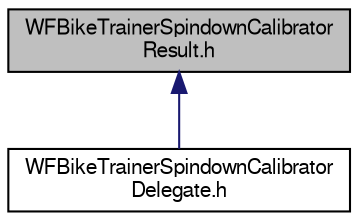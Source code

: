 digraph "WFBikeTrainerSpindownCalibratorResult.h"
{
  edge [fontname="FreeSans",fontsize="10",labelfontname="FreeSans",labelfontsize="10"];
  node [fontname="FreeSans",fontsize="10",shape=record];
  Node1 [label="WFBikeTrainerSpindownCalibrator\lResult.h",height=0.2,width=0.4,color="black", fillcolor="grey75", style="filled", fontcolor="black"];
  Node1 -> Node2 [dir="back",color="midnightblue",fontsize="10",style="solid",fontname="FreeSans"];
  Node2 [label="WFBikeTrainerSpindownCalibrator\lDelegate.h",height=0.2,width=0.4,color="black", fillcolor="white", style="filled",URL="$_w_f_bike_trainer_spindown_calibrator_delegate_8h.html"];
}
